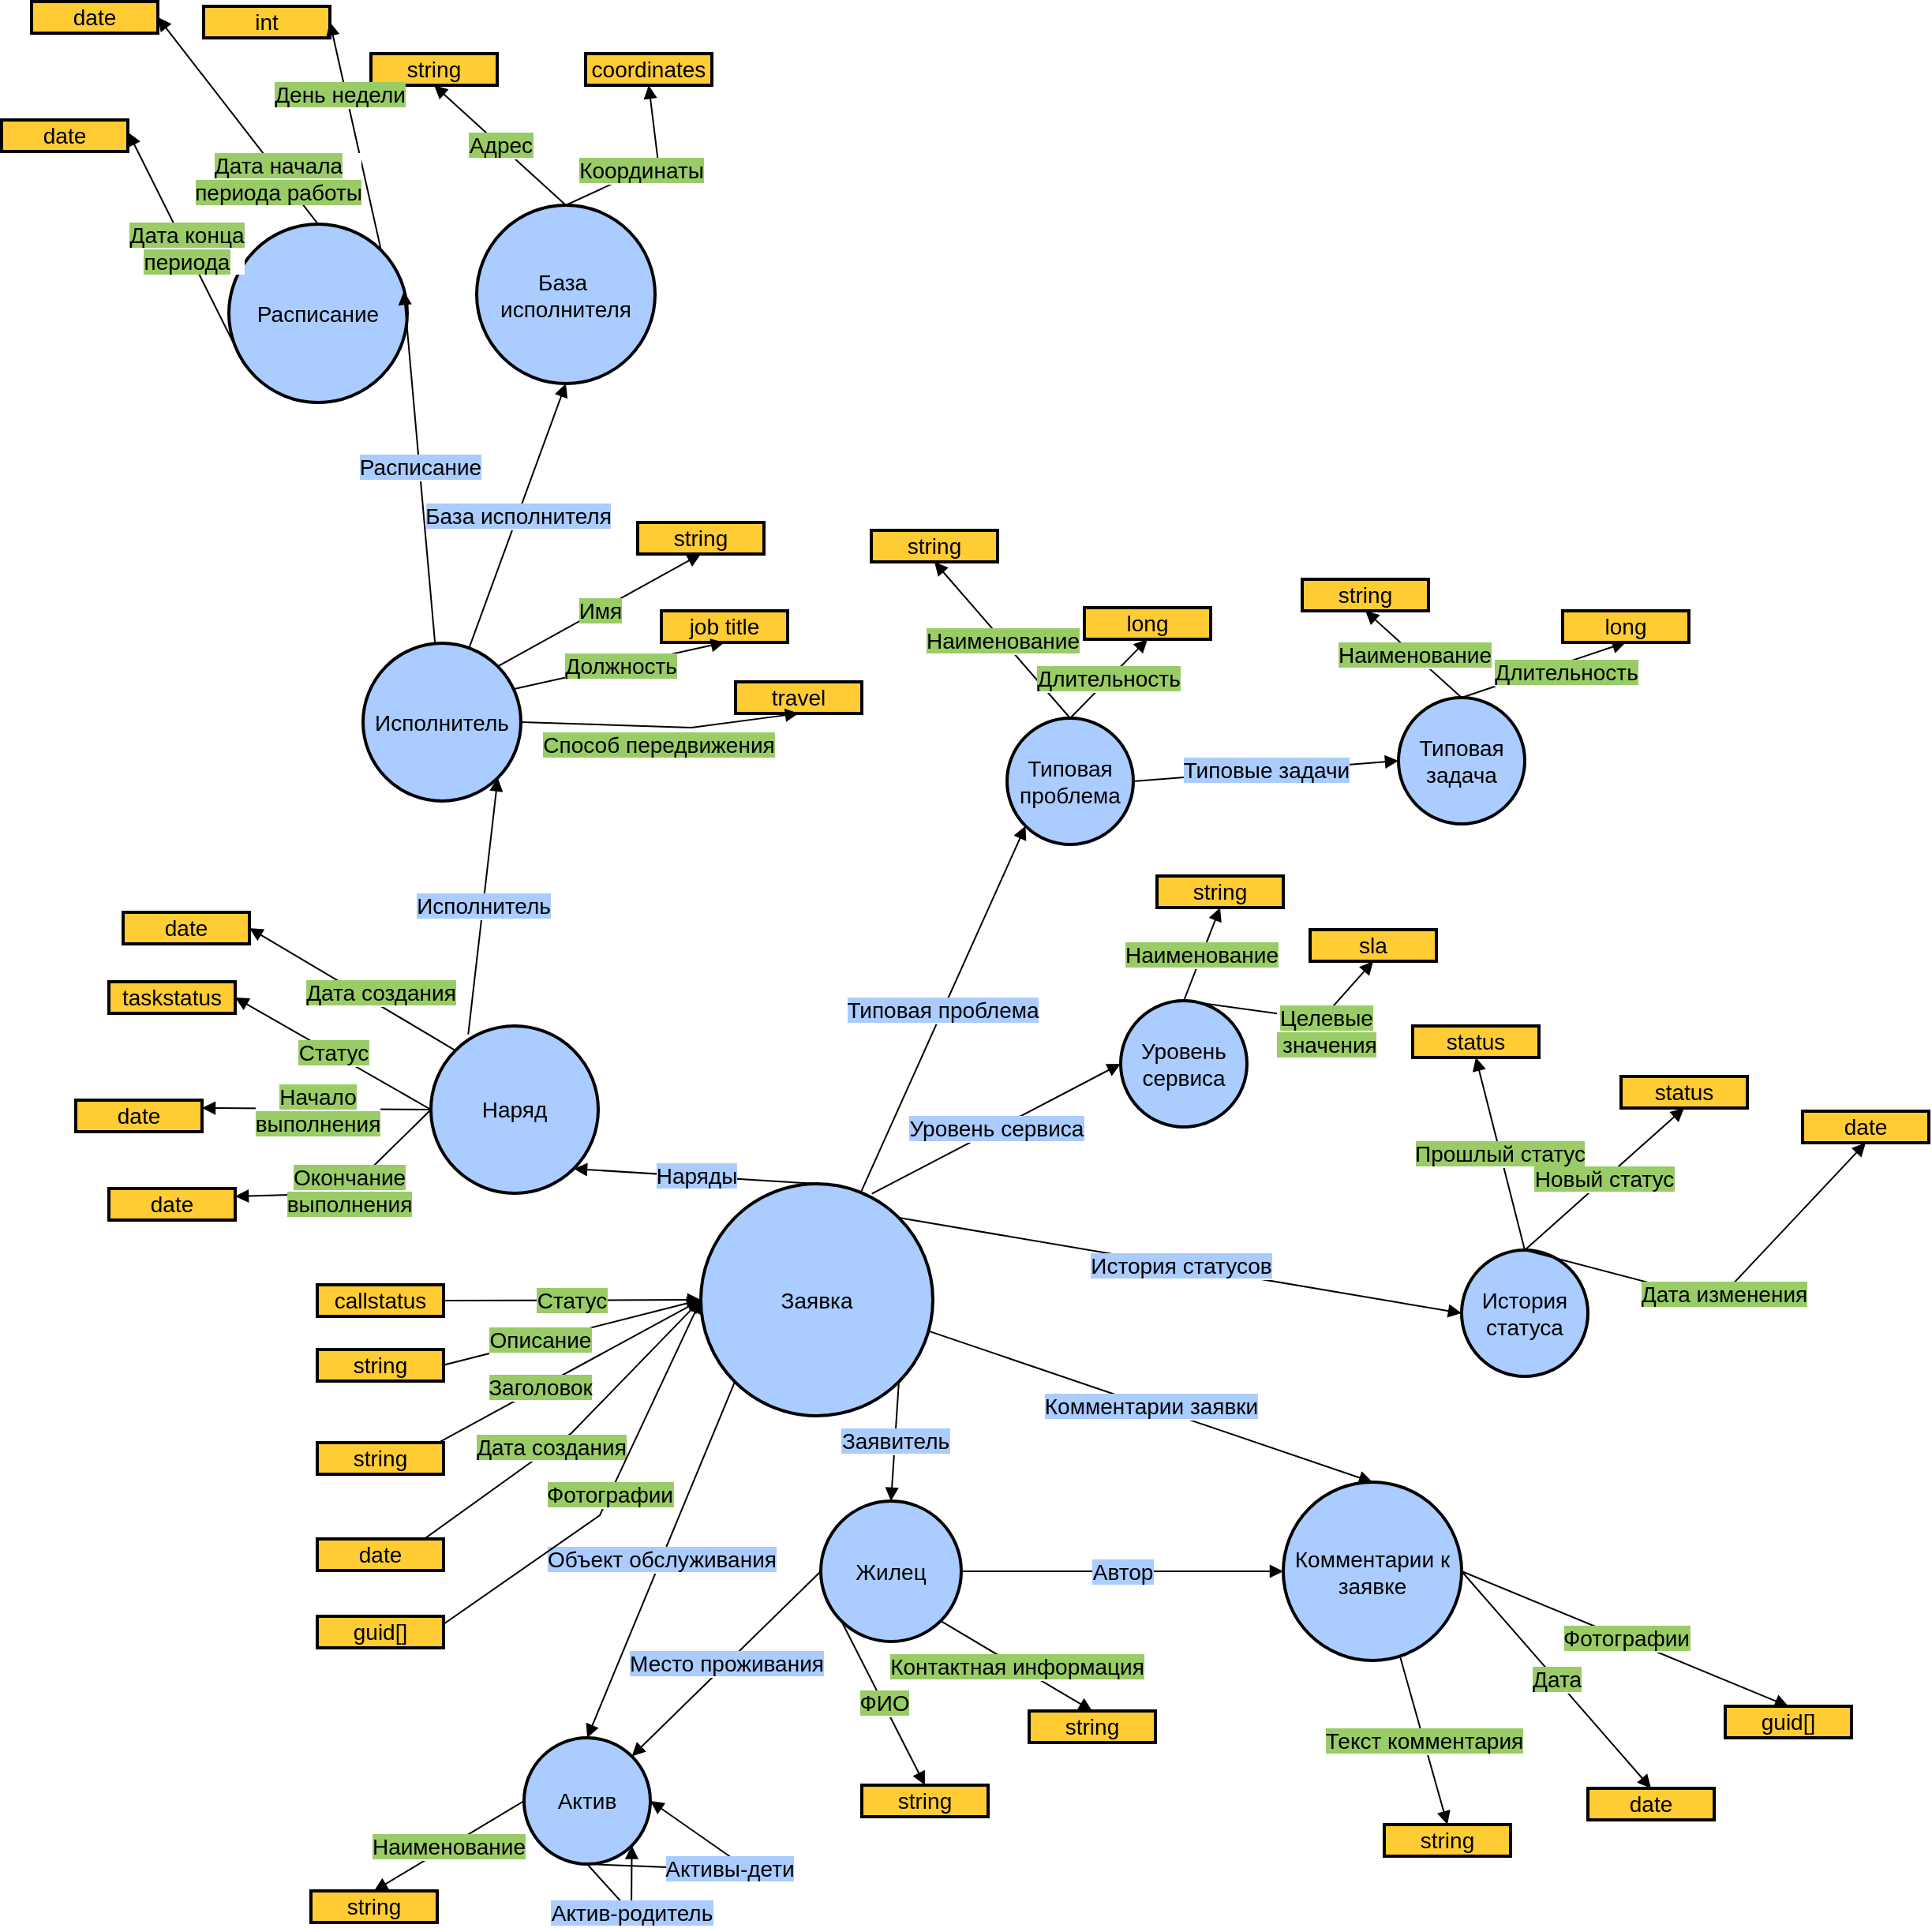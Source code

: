 <mxfile version="20.6.2" type="github">
  <diagram id="KUD3AhoBSaxOTvVUXfZx" name="Page-1">
    <mxGraphModel dx="4866" dy="2791" grid="0" gridSize="10" guides="1" tooltips="1" connect="1" arrows="1" fold="1" page="1" pageScale="1" pageWidth="1920" pageHeight="1200" math="0" shadow="0">
      <root>
        <mxCell id="0" />
        <mxCell id="1" parent="0" />
        <mxCell id="smSqM_1HGl521U7xFa03-1" value="Заявка" style="ellipse;whiteSpace=wrap;html=1;rounded=0;shadow=0;glass=0;comic=0;strokeColor=#000000;strokeWidth=2;fillColor=#acf;gradientColor=none;fontSize=14;fontColor=#000000;align=center;" parent="1" vertex="1">
          <mxGeometry x="311" y="435" width="147" height="147" as="geometry" />
        </mxCell>
        <mxCell id="smSqM_1HGl521U7xFa03-2" value="Наряд" style="ellipse;whiteSpace=wrap;html=1;rounded=0;shadow=0;glass=0;comic=0;strokeColor=#000000;strokeWidth=2;fillColor=#acf;gradientColor=none;fontSize=14;fontColor=#000000;align=center;" parent="1" vertex="1">
          <mxGeometry x="140" y="335" width="106" height="106" as="geometry" />
        </mxCell>
        <mxCell id="smSqM_1HGl521U7xFa03-3" value="Исполнитель" style="ellipse;whiteSpace=wrap;html=1;rounded=0;shadow=0;glass=0;comic=0;strokeColor=#000000;strokeWidth=2;fillColor=#acf;gradientColor=none;fontSize=14;fontColor=#000000;align=center;" parent="1" vertex="1">
          <mxGeometry x="97" y="92.5" width="100" height="100" as="geometry" />
        </mxCell>
        <mxCell id="smSqM_1HGl521U7xFa03-4" value="Типовая&lt;br&gt;проблема" style="ellipse;whiteSpace=wrap;html=1;rounded=0;shadow=0;glass=0;comic=0;strokeColor=#000000;strokeWidth=2;fillColor=#acf;gradientColor=none;fontSize=14;fontColor=#000000;align=center;" parent="1" vertex="1">
          <mxGeometry x="505" y="140" width="80" height="80" as="geometry" />
        </mxCell>
        <mxCell id="smSqM_1HGl521U7xFa03-5" value="Типовая задача" style="ellipse;whiteSpace=wrap;html=1;rounded=0;shadow=0;glass=0;comic=0;strokeColor=#000000;strokeWidth=2;fillColor=#acf;gradientColor=none;fontSize=14;fontColor=#000000;align=center;" parent="1" vertex="1">
          <mxGeometry x="753" y="127" width="80" height="80" as="geometry" />
        </mxCell>
        <mxCell id="RWwckuk3q0N2K0_5AZ2J-5" value="&lt;span style=&quot;background-color: rgb(153, 204, 102);&quot;&gt;Заголовок&lt;/span&gt;" style="endArrow=block;html=1;strokeColor=#000000;fontSize=14;fontColor=#000000;endFill=1;rounded=0;entryX=0;entryY=0.5;entryDx=0;entryDy=0;exitX=0.5;exitY=1;exitDx=0;exitDy=0;" parent="1" source="RWwckuk3q0N2K0_5AZ2J-57" target="smSqM_1HGl521U7xFa03-1" edge="1">
          <mxGeometry width="50" height="50" relative="1" as="geometry">
            <mxPoint x="133" y="448" as="sourcePoint" />
            <mxPoint x="282" y="486" as="targetPoint" />
          </mxGeometry>
        </mxCell>
        <mxCell id="RWwckuk3q0N2K0_5AZ2J-7" value="&lt;span style=&quot;background-color: rgb(153 , 204 , 102)&quot;&gt;Описание&lt;br&gt;&lt;/span&gt;" style="endArrow=block;html=1;strokeColor=#000000;fontSize=14;fontColor=#000000;endFill=1;rounded=0;exitX=0.5;exitY=1;exitDx=0;exitDy=0;entryX=0;entryY=0.5;entryDx=0;entryDy=0;" parent="1" source="RWwckuk3q0N2K0_5AZ2J-55" target="smSqM_1HGl521U7xFa03-1" edge="1">
          <mxGeometry width="50" height="50" relative="1" as="geometry">
            <mxPoint x="264" y="408" as="sourcePoint" />
            <mxPoint x="404" y="408" as="targetPoint" />
          </mxGeometry>
        </mxCell>
        <mxCell id="RWwckuk3q0N2K0_5AZ2J-9" value="&lt;span style=&quot;background-color: rgb(153 , 204 , 102)&quot;&gt;Дата создания&lt;/span&gt;" style="endArrow=block;html=1;strokeColor=#000000;fontSize=14;fontColor=#000000;endFill=1;rounded=0;exitX=0.5;exitY=1;exitDx=0;exitDy=0;entryX=0;entryY=0.5;entryDx=0;entryDy=0;" parent="1" source="RWwckuk3q0N2K0_5AZ2J-58" target="smSqM_1HGl521U7xFa03-1" edge="1">
          <mxGeometry width="50" height="50" relative="1" as="geometry">
            <mxPoint x="173" y="497" as="sourcePoint" />
            <mxPoint x="332" y="529" as="targetPoint" />
            <Array as="points">
              <mxPoint x="229" y="593" />
            </Array>
          </mxGeometry>
        </mxCell>
        <mxCell id="RWwckuk3q0N2K0_5AZ2J-12" value="&lt;span style=&quot;background-color: rgb(170 , 204 , 255)&quot;&gt;Наряды&lt;br&gt;&lt;/span&gt;" style="endArrow=block;html=1;strokeColor=#000000;fontSize=14;fontColor=#000000;endFill=1;rounded=0;exitX=0.5;exitY=0;exitDx=0;exitDy=0;entryX=1;entryY=1;entryDx=0;entryDy=0;" parent="1" source="smSqM_1HGl521U7xFa03-1" target="smSqM_1HGl521U7xFa03-2" edge="1">
          <mxGeometry width="50" height="50" relative="1" as="geometry">
            <mxPoint x="290" y="346" as="sourcePoint" />
            <mxPoint x="430" y="346" as="targetPoint" />
          </mxGeometry>
        </mxCell>
        <mxCell id="RWwckuk3q0N2K0_5AZ2J-13" value="Комментарии к заявке" style="ellipse;whiteSpace=wrap;html=1;rounded=0;shadow=0;glass=0;comic=0;strokeColor=#000000;strokeWidth=2;fillColor=#acf;gradientColor=none;fontSize=14;fontColor=#000000;align=center;" parent="1" vertex="1">
          <mxGeometry x="680" y="624" width="113" height="113" as="geometry" />
        </mxCell>
        <mxCell id="RWwckuk3q0N2K0_5AZ2J-14" value="&lt;span style=&quot;background-color: rgb(170 , 204 , 255)&quot;&gt;Типовая проблема&lt;/span&gt;" style="endArrow=block;html=1;strokeColor=#000000;fontSize=14;fontColor=#000000;endFill=1;rounded=0;exitX=0.687;exitY=0.043;exitDx=0;exitDy=0;exitPerimeter=0;entryX=0;entryY=1;entryDx=0;entryDy=0;" parent="1" source="smSqM_1HGl521U7xFa03-1" target="smSqM_1HGl521U7xFa03-4" edge="1">
          <mxGeometry width="50" height="50" relative="1" as="geometry">
            <mxPoint x="451" y="410" as="sourcePoint" />
            <mxPoint x="591" y="410" as="targetPoint" />
          </mxGeometry>
        </mxCell>
        <mxCell id="RWwckuk3q0N2K0_5AZ2J-17" value="&lt;span style=&quot;background-color: rgb(153 , 204 , 102)&quot;&gt;Наименование&lt;/span&gt;" style="endArrow=block;html=1;strokeColor=#000000;fontSize=14;fontColor=#000000;endFill=1;rounded=0;entryX=0.5;entryY=1;entryDx=0;entryDy=0;exitX=0.5;exitY=0;exitDx=0;exitDy=0;" parent="1" source="smSqM_1HGl521U7xFa03-4" target="RWwckuk3q0N2K0_5AZ2J-63" edge="1">
          <mxGeometry width="50" height="50" relative="1" as="geometry">
            <mxPoint x="416" y="147" as="sourcePoint" />
            <mxPoint x="507" y="71" as="targetPoint" />
          </mxGeometry>
        </mxCell>
        <mxCell id="RWwckuk3q0N2K0_5AZ2J-18" value="&lt;span style=&quot;background-color: rgb(153 , 204 , 102)&quot;&gt;Длительность&lt;br&gt;&lt;/span&gt;" style="endArrow=block;html=1;strokeColor=#000000;fontSize=14;fontColor=#000000;endFill=1;rounded=0;exitX=0.5;exitY=0;exitDx=0;exitDy=0;entryX=0.5;entryY=1;entryDx=0;entryDy=0;" parent="1" source="smSqM_1HGl521U7xFa03-4" target="RWwckuk3q0N2K0_5AZ2J-64" edge="1">
          <mxGeometry width="50" height="50" relative="1" as="geometry">
            <mxPoint x="601" y="138" as="sourcePoint" />
            <mxPoint x="634" y="110" as="targetPoint" />
          </mxGeometry>
        </mxCell>
        <mxCell id="RWwckuk3q0N2K0_5AZ2J-21" value="&lt;span style=&quot;background-color: rgb(153, 204, 102);&quot;&gt;Наименование&lt;/span&gt;" style="endArrow=block;html=1;strokeColor=#000000;fontSize=14;fontColor=#000000;endFill=1;rounded=0;exitX=0.5;exitY=0;exitDx=0;exitDy=0;entryX=0.5;entryY=1;entryDx=0;entryDy=0;" parent="1" source="smSqM_1HGl521U7xFa03-5" target="RWwckuk3q0N2K0_5AZ2J-66" edge="1">
          <mxGeometry width="50" height="50" relative="1" as="geometry">
            <mxPoint x="664" y="272" as="sourcePoint" />
            <mxPoint x="778" y="54" as="targetPoint" />
          </mxGeometry>
        </mxCell>
        <mxCell id="RWwckuk3q0N2K0_5AZ2J-22" value="&lt;span style=&quot;background-color: rgb(153 , 204 , 102)&quot;&gt;Длительность&lt;br&gt;&lt;/span&gt;" style="endArrow=block;html=1;strokeColor=#000000;fontSize=14;fontColor=#000000;endFill=1;rounded=0;exitX=0.5;exitY=0;exitDx=0;exitDy=0;entryX=0.5;entryY=1;entryDx=0;entryDy=0;" parent="1" source="smSqM_1HGl521U7xFa03-5" target="RWwckuk3q0N2K0_5AZ2J-67" edge="1">
          <mxGeometry x="0.257" y="-6" width="50" height="50" relative="1" as="geometry">
            <mxPoint x="912" y="198" as="sourcePoint" />
            <mxPoint x="905" y="93" as="targetPoint" />
            <mxPoint x="-1" as="offset" />
          </mxGeometry>
        </mxCell>
        <mxCell id="RWwckuk3q0N2K0_5AZ2J-23" value="&lt;span style=&quot;background-color: rgb(170 , 204 , 255)&quot;&gt;Типовые задачи&lt;/span&gt;" style="endArrow=block;html=1;strokeColor=#000000;fontSize=14;fontColor=#000000;endFill=1;rounded=0;exitX=1;exitY=0.5;exitDx=0;exitDy=0;entryX=0;entryY=0.5;entryDx=0;entryDy=0;" parent="1" source="smSqM_1HGl521U7xFa03-4" target="smSqM_1HGl521U7xFa03-5" edge="1">
          <mxGeometry width="50" height="50" relative="1" as="geometry">
            <mxPoint x="639" y="322" as="sourcePoint" />
            <mxPoint x="779" y="322" as="targetPoint" />
          </mxGeometry>
        </mxCell>
        <mxCell id="RWwckuk3q0N2K0_5AZ2J-24" value="История статуса" style="ellipse;whiteSpace=wrap;html=1;rounded=0;shadow=0;glass=0;comic=0;strokeColor=#000000;strokeWidth=2;fillColor=#acf;gradientColor=none;fontSize=14;fontColor=#000000;align=center;" parent="1" vertex="1">
          <mxGeometry x="793" y="477" width="80" height="80" as="geometry" />
        </mxCell>
        <mxCell id="RWwckuk3q0N2K0_5AZ2J-28" value="&lt;span style=&quot;background-color: rgb(153, 204, 102);&quot;&gt;Прошлый статус&lt;/span&gt;" style="endArrow=block;html=1;strokeColor=#000000;fontSize=14;fontColor=#000000;endFill=1;rounded=0;exitX=0.5;exitY=0;exitDx=0;exitDy=0;entryX=0.5;entryY=1;entryDx=0;entryDy=0;" parent="1" source="RWwckuk3q0N2K0_5AZ2J-24" target="RWwckuk3q0N2K0_5AZ2J-60" edge="1">
          <mxGeometry width="50" height="50" relative="1" as="geometry">
            <mxPoint x="618" y="508" as="sourcePoint" />
            <mxPoint x="758" y="508" as="targetPoint" />
          </mxGeometry>
        </mxCell>
        <mxCell id="RWwckuk3q0N2K0_5AZ2J-29" value="&lt;span style=&quot;background-color: rgb(153 , 204 , 102)&quot;&gt;Новый статус&lt;/span&gt;" style="endArrow=block;html=1;strokeColor=#000000;fontSize=14;fontColor=#000000;endFill=1;rounded=0;exitX=0.5;exitY=0;exitDx=0;exitDy=0;entryX=0.5;entryY=1;entryDx=0;entryDy=0;" parent="1" source="RWwckuk3q0N2K0_5AZ2J-24" target="RWwckuk3q0N2K0_5AZ2J-61" edge="1">
          <mxGeometry width="50" height="50" relative="1" as="geometry">
            <mxPoint x="834" y="578" as="sourcePoint" />
            <mxPoint x="974" y="578" as="targetPoint" />
          </mxGeometry>
        </mxCell>
        <mxCell id="RWwckuk3q0N2K0_5AZ2J-31" value="&lt;span style=&quot;background-color: rgb(153 , 204 , 102)&quot;&gt;Дата изменения&lt;/span&gt;" style="endArrow=block;html=1;strokeColor=#000000;fontSize=14;fontColor=#000000;endFill=1;rounded=0;exitX=0.5;exitY=0;exitDx=0;exitDy=0;entryX=0.5;entryY=1;entryDx=0;entryDy=0;" parent="1" source="RWwckuk3q0N2K0_5AZ2J-24" target="RWwckuk3q0N2K0_5AZ2J-62" edge="1">
          <mxGeometry width="50" height="50" relative="1" as="geometry">
            <mxPoint x="982" y="548" as="sourcePoint" />
            <mxPoint x="1122" y="548" as="targetPoint" />
            <Array as="points">
              <mxPoint x="955" y="509" />
            </Array>
          </mxGeometry>
        </mxCell>
        <mxCell id="RWwckuk3q0N2K0_5AZ2J-32" value="&lt;span style=&quot;background-color: rgb(170 , 204 , 255)&quot;&gt;История статусов&lt;/span&gt;" style="endArrow=block;html=1;strokeColor=#000000;fontSize=14;fontColor=#000000;endFill=1;rounded=0;exitX=1;exitY=0;exitDx=0;exitDy=0;entryX=0;entryY=0.5;entryDx=0;entryDy=0;" parent="1" source="smSqM_1HGl521U7xFa03-1" target="RWwckuk3q0N2K0_5AZ2J-24" edge="1">
          <mxGeometry width="50" height="50" relative="1" as="geometry">
            <mxPoint x="581" y="530" as="sourcePoint" />
            <mxPoint x="721" y="530" as="targetPoint" />
          </mxGeometry>
        </mxCell>
        <mxCell id="RWwckuk3q0N2K0_5AZ2J-33" value="Жилец" style="ellipse;whiteSpace=wrap;html=1;rounded=0;shadow=0;glass=0;comic=0;strokeColor=#000000;strokeWidth=2;fillColor=#acf;gradientColor=none;fontSize=14;fontColor=#000000;align=center;" parent="1" vertex="1">
          <mxGeometry x="387" y="636" width="89" height="89" as="geometry" />
        </mxCell>
        <mxCell id="RWwckuk3q0N2K0_5AZ2J-38" value="&lt;span style=&quot;background-color: rgb(153 , 204 , 102)&quot;&gt;ФИО&lt;/span&gt;" style="endArrow=block;html=1;strokeColor=#000000;fontSize=14;fontColor=#000000;endFill=1;rounded=0;entryX=0.5;entryY=0;entryDx=0;entryDy=0;exitX=0;exitY=1;exitDx=0;exitDy=0;" parent="1" source="RWwckuk3q0N2K0_5AZ2J-33" target="RWwckuk3q0N2K0_5AZ2J-75" edge="1">
          <mxGeometry width="50" height="50" relative="1" as="geometry">
            <mxPoint x="335" y="709" as="sourcePoint" />
            <mxPoint x="440" y="798" as="targetPoint" />
          </mxGeometry>
        </mxCell>
        <mxCell id="RWwckuk3q0N2K0_5AZ2J-39" value="&lt;span style=&quot;background-color: rgb(153 , 204 , 102)&quot;&gt;Контактная информация&lt;/span&gt;" style="endArrow=block;html=1;strokeColor=#000000;fontSize=14;fontColor=#000000;endFill=1;rounded=0;exitX=1;exitY=1;exitDx=0;exitDy=0;entryX=0.5;entryY=0;entryDx=0;entryDy=0;" parent="1" source="RWwckuk3q0N2K0_5AZ2J-33" target="RWwckuk3q0N2K0_5AZ2J-76" edge="1">
          <mxGeometry width="50" height="50" relative="1" as="geometry">
            <mxPoint x="583" y="723" as="sourcePoint" />
            <mxPoint x="587" y="802" as="targetPoint" />
          </mxGeometry>
        </mxCell>
        <mxCell id="RWwckuk3q0N2K0_5AZ2J-40" value="Актив" style="ellipse;whiteSpace=wrap;html=1;rounded=0;shadow=0;glass=0;comic=0;strokeColor=#000000;strokeWidth=2;fillColor=#acf;gradientColor=none;fontSize=14;fontColor=#000000;align=center;" parent="1" vertex="1">
          <mxGeometry x="199" y="786" width="80" height="80" as="geometry" />
        </mxCell>
        <mxCell id="RWwckuk3q0N2K0_5AZ2J-42" value="&lt;span style=&quot;background-color: rgb(170 , 204 , 255)&quot;&gt;Актив-родитель&lt;/span&gt;" style="endArrow=block;html=1;strokeColor=#000000;fontSize=14;fontColor=#000000;endFill=1;rounded=0;exitX=0.5;exitY=1;exitDx=0;exitDy=0;entryX=1;entryY=1;entryDx=0;entryDy=0;" parent="1" source="RWwckuk3q0N2K0_5AZ2J-40" target="RWwckuk3q0N2K0_5AZ2J-40" edge="1">
          <mxGeometry width="50" height="50" relative="1" as="geometry">
            <mxPoint x="53" y="725" as="sourcePoint" />
            <mxPoint x="193" y="725" as="targetPoint" />
            <Array as="points">
              <mxPoint x="267" y="897" />
            </Array>
          </mxGeometry>
        </mxCell>
        <mxCell id="RWwckuk3q0N2K0_5AZ2J-43" value="&lt;span style=&quot;background-color: rgb(170 , 204 , 255)&quot;&gt;Активы-дети&lt;/span&gt;" style="endArrow=block;html=1;strokeColor=#000000;fontSize=14;fontColor=#000000;endFill=1;rounded=0;exitX=0.5;exitY=1;exitDx=0;exitDy=0;entryX=1;entryY=0.5;entryDx=0;entryDy=0;" parent="1" source="RWwckuk3q0N2K0_5AZ2J-40" target="RWwckuk3q0N2K0_5AZ2J-40" edge="1">
          <mxGeometry width="50" height="50" relative="1" as="geometry">
            <mxPoint x="94" y="919" as="sourcePoint" />
            <mxPoint x="234" y="919" as="targetPoint" />
            <Array as="points">
              <mxPoint x="342" y="870" />
            </Array>
          </mxGeometry>
        </mxCell>
        <mxCell id="RWwckuk3q0N2K0_5AZ2J-45" value="&lt;span style=&quot;background-color: rgb(153 , 204 , 102)&quot;&gt;Наименование&lt;/span&gt;" style="endArrow=block;html=1;strokeColor=#000000;fontSize=14;fontColor=#000000;endFill=1;rounded=0;entryX=0.5;entryY=0;entryDx=0;entryDy=0;exitX=0;exitY=0.5;exitDx=0;exitDy=0;" parent="1" source="RWwckuk3q0N2K0_5AZ2J-40" target="RWwckuk3q0N2K0_5AZ2J-77" edge="1">
          <mxGeometry width="50" height="50" relative="1" as="geometry">
            <mxPoint x="21" y="807" as="sourcePoint" />
            <mxPoint x="106" y="890" as="targetPoint" />
          </mxGeometry>
        </mxCell>
        <mxCell id="RWwckuk3q0N2K0_5AZ2J-46" value="&lt;span style=&quot;background-color: rgb(170 , 204 , 255)&quot;&gt;Место проживания&lt;/span&gt;" style="endArrow=block;html=1;strokeColor=#000000;fontSize=14;fontColor=#000000;endFill=1;rounded=0;exitX=0;exitY=0.5;exitDx=0;exitDy=0;entryX=1;entryY=0;entryDx=0;entryDy=0;" parent="1" source="RWwckuk3q0N2K0_5AZ2J-33" target="RWwckuk3q0N2K0_5AZ2J-40" edge="1">
          <mxGeometry width="50" height="50" relative="1" as="geometry">
            <mxPoint x="201" y="720" as="sourcePoint" />
            <mxPoint x="341" y="720" as="targetPoint" />
          </mxGeometry>
        </mxCell>
        <mxCell id="RWwckuk3q0N2K0_5AZ2J-47" value="&lt;span style=&quot;background-color: rgb(170, 204, 255);&quot;&gt;Заявитель&lt;/span&gt;" style="endArrow=block;html=1;strokeColor=#000000;fontSize=14;fontColor=#000000;endFill=1;rounded=0;entryX=0.5;entryY=0;entryDx=0;entryDy=0;exitX=1;exitY=1;exitDx=0;exitDy=0;" parent="1" source="smSqM_1HGl521U7xFa03-1" target="RWwckuk3q0N2K0_5AZ2J-33" edge="1">
          <mxGeometry width="50" height="50" relative="1" as="geometry">
            <mxPoint x="398" y="680" as="sourcePoint" />
            <mxPoint x="538" y="680" as="targetPoint" />
          </mxGeometry>
        </mxCell>
        <mxCell id="RWwckuk3q0N2K0_5AZ2J-48" value="&lt;span style=&quot;background-color: rgb(170, 204, 255);&quot;&gt;Объект обслуживания&lt;/span&gt;" style="endArrow=block;html=1;strokeColor=#000000;fontSize=14;fontColor=#000000;endFill=1;rounded=0;entryX=0.5;entryY=0;entryDx=0;entryDy=0;exitX=0;exitY=1;exitDx=0;exitDy=0;" parent="1" source="smSqM_1HGl521U7xFa03-1" target="RWwckuk3q0N2K0_5AZ2J-40" edge="1">
          <mxGeometry width="50" height="50" relative="1" as="geometry">
            <mxPoint x="348" y="779" as="sourcePoint" />
            <mxPoint x="488" y="779" as="targetPoint" />
          </mxGeometry>
        </mxCell>
        <mxCell id="RWwckuk3q0N2K0_5AZ2J-50" value="&lt;span style=&quot;background-color: rgb(170 , 204 , 255)&quot;&gt;Комментарии заявки&lt;/span&gt;" style="endArrow=block;html=1;strokeColor=#000000;fontSize=14;fontColor=#000000;endFill=1;rounded=0;exitX=0.977;exitY=0.633;exitDx=0;exitDy=0;exitPerimeter=0;entryX=0.5;entryY=0;entryDx=0;entryDy=0;" parent="1" source="smSqM_1HGl521U7xFa03-1" target="RWwckuk3q0N2K0_5AZ2J-13" edge="1">
          <mxGeometry width="50" height="50" relative="1" as="geometry">
            <mxPoint x="524" y="597" as="sourcePoint" />
            <mxPoint x="664" y="597" as="targetPoint" />
          </mxGeometry>
        </mxCell>
        <mxCell id="RWwckuk3q0N2K0_5AZ2J-51" value="&lt;span style=&quot;background-color: rgb(170 , 204 , 255)&quot;&gt;Автор&lt;br&gt;&lt;/span&gt;" style="endArrow=block;html=1;strokeColor=#000000;fontSize=14;fontColor=#000000;endFill=1;rounded=0;exitX=1;exitY=0.5;exitDx=0;exitDy=0;entryX=0;entryY=0.5;entryDx=0;entryDy=0;" parent="1" source="RWwckuk3q0N2K0_5AZ2J-33" target="RWwckuk3q0N2K0_5AZ2J-13" edge="1">
          <mxGeometry width="50" height="50" relative="1" as="geometry">
            <mxPoint x="516" y="662" as="sourcePoint" />
            <mxPoint x="656" y="662" as="targetPoint" />
          </mxGeometry>
        </mxCell>
        <mxCell id="RWwckuk3q0N2K0_5AZ2J-53" value="&lt;span style=&quot;background-color: rgb(153 , 204 , 102)&quot;&gt;Текст комментария&lt;/span&gt;" style="endArrow=block;html=1;strokeColor=#000000;fontSize=14;fontColor=#000000;endFill=1;rounded=0;exitX=0.655;exitY=0.979;exitDx=0;exitDy=0;exitPerimeter=0;entryX=0.5;entryY=0;entryDx=0;entryDy=0;" parent="1" source="RWwckuk3q0N2K0_5AZ2J-13" target="RWwckuk3q0N2K0_5AZ2J-70" edge="1">
          <mxGeometry width="50" height="50" relative="1" as="geometry">
            <mxPoint x="797" y="768" as="sourcePoint" />
            <mxPoint x="793" y="857" as="targetPoint" />
          </mxGeometry>
        </mxCell>
        <mxCell id="RWwckuk3q0N2K0_5AZ2J-55" value="string" style="whiteSpace=wrap;html=1;rounded=0;shadow=0;glass=0;comic=0;strokeColor=#000000;strokeWidth=2;fillColor=#fc3;gradientColor=none;fontSize=14;fontColor=#000000;align=center;" parent="1" vertex="1">
          <mxGeometry x="68" y="540" width="80" height="20" as="geometry" />
        </mxCell>
        <mxCell id="RWwckuk3q0N2K0_5AZ2J-57" value="string" style="whiteSpace=wrap;html=1;rounded=0;shadow=0;glass=0;comic=0;strokeColor=#000000;strokeWidth=2;fillColor=#fc3;gradientColor=none;fontSize=14;fontColor=#000000;align=center;" parent="1" vertex="1">
          <mxGeometry x="68" y="599" width="80" height="20" as="geometry" />
        </mxCell>
        <mxCell id="RWwckuk3q0N2K0_5AZ2J-58" value="date" style="whiteSpace=wrap;html=1;rounded=0;shadow=0;glass=0;comic=0;strokeColor=#000000;strokeWidth=2;fillColor=#fc3;gradientColor=none;fontSize=14;fontColor=#000000;align=center;" parent="1" vertex="1">
          <mxGeometry x="68" y="660" width="80" height="20" as="geometry" />
        </mxCell>
        <mxCell id="RWwckuk3q0N2K0_5AZ2J-60" value="status" style="whiteSpace=wrap;html=1;rounded=0;shadow=0;glass=0;comic=0;strokeColor=#000000;strokeWidth=2;fillColor=#fc3;gradientColor=none;fontSize=14;fontColor=#000000;align=center;" parent="1" vertex="1">
          <mxGeometry x="762" y="335" width="80" height="20" as="geometry" />
        </mxCell>
        <mxCell id="RWwckuk3q0N2K0_5AZ2J-61" value="status" style="whiteSpace=wrap;html=1;rounded=0;shadow=0;glass=0;comic=0;strokeColor=#000000;strokeWidth=2;fillColor=#fc3;gradientColor=none;fontSize=14;fontColor=#000000;align=center;" parent="1" vertex="1">
          <mxGeometry x="894" y="367" width="80" height="20" as="geometry" />
        </mxCell>
        <mxCell id="RWwckuk3q0N2K0_5AZ2J-62" value="date" style="whiteSpace=wrap;html=1;rounded=0;shadow=0;glass=0;comic=0;strokeColor=#000000;strokeWidth=2;fillColor=#fc3;gradientColor=none;fontSize=14;fontColor=#000000;align=center;" parent="1" vertex="1">
          <mxGeometry x="1009" y="389" width="80" height="20" as="geometry" />
        </mxCell>
        <mxCell id="RWwckuk3q0N2K0_5AZ2J-63" value="string" style="whiteSpace=wrap;html=1;rounded=0;shadow=0;glass=0;comic=0;strokeColor=#000000;strokeWidth=2;fillColor=#fc3;gradientColor=none;fontSize=14;fontColor=#000000;align=center;" parent="1" vertex="1">
          <mxGeometry x="419" y="21" width="80" height="20" as="geometry" />
        </mxCell>
        <mxCell id="RWwckuk3q0N2K0_5AZ2J-64" value="long" style="whiteSpace=wrap;html=1;rounded=0;shadow=0;glass=0;comic=0;strokeColor=#000000;strokeWidth=2;fillColor=#fc3;gradientColor=none;fontSize=14;fontColor=#000000;align=center;" parent="1" vertex="1">
          <mxGeometry x="554" y="70" width="80" height="20" as="geometry" />
        </mxCell>
        <mxCell id="RWwckuk3q0N2K0_5AZ2J-66" value="string" style="whiteSpace=wrap;html=1;rounded=0;shadow=0;glass=0;comic=0;strokeColor=#000000;strokeWidth=2;fillColor=#fc3;gradientColor=none;fontSize=14;fontColor=#000000;align=center;" parent="1" vertex="1">
          <mxGeometry x="692" y="52" width="80" height="20" as="geometry" />
        </mxCell>
        <mxCell id="RWwckuk3q0N2K0_5AZ2J-67" value="long" style="whiteSpace=wrap;html=1;rounded=0;shadow=0;glass=0;comic=0;strokeColor=#000000;strokeWidth=2;fillColor=#fc3;gradientColor=none;fontSize=14;fontColor=#000000;align=center;" parent="1" vertex="1">
          <mxGeometry x="857" y="72" width="80" height="20" as="geometry" />
        </mxCell>
        <mxCell id="RWwckuk3q0N2K0_5AZ2J-70" value="string" style="whiteSpace=wrap;html=1;rounded=0;shadow=0;glass=0;comic=0;strokeColor=#000000;strokeWidth=2;fillColor=#fc3;gradientColor=none;fontSize=14;fontColor=#000000;align=center;" parent="1" vertex="1">
          <mxGeometry x="744" y="841" width="80" height="20" as="geometry" />
        </mxCell>
        <mxCell id="RWwckuk3q0N2K0_5AZ2J-71" value="date" style="whiteSpace=wrap;html=1;rounded=0;shadow=0;glass=0;comic=0;strokeColor=#000000;strokeWidth=2;fillColor=#fc3;gradientColor=none;fontSize=14;fontColor=#000000;align=center;" parent="1" vertex="1">
          <mxGeometry x="873" y="818" width="80" height="20" as="geometry" />
        </mxCell>
        <mxCell id="RWwckuk3q0N2K0_5AZ2J-72" value="&lt;span style=&quot;background-color: rgb(153, 204, 102);&quot;&gt;Дата&lt;/span&gt;" style="endArrow=block;html=1;strokeColor=#000000;fontSize=14;fontColor=#000000;endFill=1;rounded=0;exitX=1;exitY=0.5;exitDx=0;exitDy=0;entryX=0.5;entryY=0;entryDx=0;entryDy=0;" parent="1" source="RWwckuk3q0N2K0_5AZ2J-13" target="RWwckuk3q0N2K0_5AZ2J-71" edge="1">
          <mxGeometry width="50" height="50" relative="1" as="geometry">
            <mxPoint x="866" y="731" as="sourcePoint" />
            <mxPoint x="1006" y="731" as="targetPoint" />
          </mxGeometry>
        </mxCell>
        <mxCell id="RWwckuk3q0N2K0_5AZ2J-73" value="guid[]" style="whiteSpace=wrap;html=1;rounded=0;shadow=0;glass=0;comic=0;strokeColor=#000000;strokeWidth=2;fillColor=#fc3;gradientColor=none;fontSize=14;fontColor=#000000;align=center;" parent="1" vertex="1">
          <mxGeometry x="960" y="766" width="80" height="20" as="geometry" />
        </mxCell>
        <mxCell id="RWwckuk3q0N2K0_5AZ2J-74" value="&lt;span style=&quot;background-color: rgb(153 , 204 , 102)&quot;&gt;Фотографии&lt;/span&gt;" style="endArrow=block;html=1;strokeColor=#000000;fontSize=14;fontColor=#000000;endFill=1;rounded=0;exitX=1;exitY=0.5;exitDx=0;exitDy=0;entryX=0.5;entryY=0;entryDx=0;entryDy=0;" parent="1" source="RWwckuk3q0N2K0_5AZ2J-13" target="RWwckuk3q0N2K0_5AZ2J-73" edge="1">
          <mxGeometry width="50" height="50" relative="1" as="geometry">
            <mxPoint x="889" y="683" as="sourcePoint" />
            <mxPoint x="1029" y="683" as="targetPoint" />
          </mxGeometry>
        </mxCell>
        <mxCell id="RWwckuk3q0N2K0_5AZ2J-75" value="string" style="whiteSpace=wrap;html=1;rounded=0;shadow=0;glass=0;comic=0;strokeColor=#000000;strokeWidth=2;fillColor=#fc3;gradientColor=none;fontSize=14;fontColor=#000000;align=center;" parent="1" vertex="1">
          <mxGeometry x="413" y="816" width="80" height="20" as="geometry" />
        </mxCell>
        <mxCell id="RWwckuk3q0N2K0_5AZ2J-76" value="string" style="whiteSpace=wrap;html=1;rounded=0;shadow=0;glass=0;comic=0;strokeColor=#000000;strokeWidth=2;fillColor=#fc3;gradientColor=none;fontSize=14;fontColor=#000000;align=center;" parent="1" vertex="1">
          <mxGeometry x="519" y="769" width="80" height="20" as="geometry" />
        </mxCell>
        <mxCell id="RWwckuk3q0N2K0_5AZ2J-77" value="string" style="whiteSpace=wrap;html=1;rounded=0;shadow=0;glass=0;comic=0;strokeColor=#000000;strokeWidth=2;fillColor=#fc3;gradientColor=none;fontSize=14;fontColor=#000000;align=center;" parent="1" vertex="1">
          <mxGeometry x="64" y="883" width="80" height="20" as="geometry" />
        </mxCell>
        <mxCell id="RWwckuk3q0N2K0_5AZ2J-79" value="&lt;span style=&quot;background-color: rgb(170 , 204 , 255)&quot;&gt;Исполнитель&lt;/span&gt;" style="endArrow=block;html=1;strokeColor=#000000;fontSize=14;fontColor=#000000;endFill=1;rounded=0;exitX=0.223;exitY=0.05;exitDx=0;exitDy=0;exitPerimeter=0;entryX=1;entryY=1;entryDx=0;entryDy=0;" parent="1" source="smSqM_1HGl521U7xFa03-2" target="smSqM_1HGl521U7xFa03-3" edge="1">
          <mxGeometry width="50" height="50" relative="1" as="geometry">
            <mxPoint x="197" y="128" as="sourcePoint" />
            <mxPoint x="337" y="128" as="targetPoint" />
          </mxGeometry>
        </mxCell>
        <mxCell id="RWwckuk3q0N2K0_5AZ2J-80" value="job title" style="whiteSpace=wrap;html=1;rounded=0;shadow=0;glass=0;comic=0;strokeColor=#000000;strokeWidth=2;fillColor=#fc3;gradientColor=none;fontSize=14;fontColor=#000000;align=center;" parent="1" vertex="1">
          <mxGeometry x="286" y="72" width="80" height="20" as="geometry" />
        </mxCell>
        <mxCell id="RWwckuk3q0N2K0_5AZ2J-81" value="&lt;span style=&quot;background-color: rgb(153, 204, 102);&quot;&gt;Должность&lt;br&gt;&lt;/span&gt;" style="endArrow=block;html=1;strokeColor=#000000;fontSize=14;fontColor=#000000;endFill=1;rounded=0;exitX=0.957;exitY=0.29;exitDx=0;exitDy=0;entryX=0.5;entryY=1;entryDx=0;entryDy=0;exitPerimeter=0;" parent="1" source="smSqM_1HGl521U7xFa03-3" target="RWwckuk3q0N2K0_5AZ2J-80" edge="1">
          <mxGeometry width="50" height="50" relative="1" as="geometry">
            <mxPoint x="214" y="37.5" as="sourcePoint" />
            <mxPoint x="354" y="37.5" as="targetPoint" />
          </mxGeometry>
        </mxCell>
        <mxCell id="RWwckuk3q0N2K0_5AZ2J-82" value="string" style="whiteSpace=wrap;html=1;rounded=0;shadow=0;glass=0;comic=0;strokeColor=#000000;strokeWidth=2;fillColor=#fc3;gradientColor=none;fontSize=14;fontColor=#000000;align=center;" parent="1" vertex="1">
          <mxGeometry x="271" y="16" width="80" height="20" as="geometry" />
        </mxCell>
        <mxCell id="RWwckuk3q0N2K0_5AZ2J-83" value="&lt;span style=&quot;background-color: rgb(153 , 204 , 102)&quot;&gt;Имя&lt;/span&gt;" style="endArrow=block;html=1;strokeColor=#000000;fontSize=14;fontColor=#000000;endFill=1;rounded=0;exitX=1;exitY=0;exitDx=0;exitDy=0;entryX=0.5;entryY=1;entryDx=0;entryDy=0;" parent="1" source="smSqM_1HGl521U7xFa03-3" target="RWwckuk3q0N2K0_5AZ2J-82" edge="1">
          <mxGeometry width="50" height="50" relative="1" as="geometry">
            <mxPoint x="195" y="56.5" as="sourcePoint" />
            <mxPoint x="335" y="56.5" as="targetPoint" />
          </mxGeometry>
        </mxCell>
        <mxCell id="RWwckuk3q0N2K0_5AZ2J-84" value="travel" style="whiteSpace=wrap;html=1;rounded=0;shadow=0;glass=0;comic=0;strokeColor=#000000;strokeWidth=2;fillColor=#fc3;gradientColor=none;fontSize=14;fontColor=#000000;align=center;" parent="1" vertex="1">
          <mxGeometry x="333" y="117" width="80" height="20" as="geometry" />
        </mxCell>
        <mxCell id="RWwckuk3q0N2K0_5AZ2J-85" value="&lt;span style=&quot;background-color: rgb(153 , 204 , 102)&quot;&gt;Способ передвижения&lt;/span&gt;" style="endArrow=block;html=1;strokeColor=#000000;fontSize=14;fontColor=#000000;endFill=1;rounded=0;entryX=0.5;entryY=1;entryDx=0;entryDy=0;exitX=1;exitY=0.5;exitDx=0;exitDy=0;" parent="1" source="smSqM_1HGl521U7xFa03-3" target="RWwckuk3q0N2K0_5AZ2J-84" edge="1">
          <mxGeometry x="-0.01" y="-12" width="50" height="50" relative="1" as="geometry">
            <mxPoint x="-31" y="70.5" as="sourcePoint" />
            <mxPoint x="109" y="70.5" as="targetPoint" />
            <Array as="points">
              <mxPoint x="305" y="146" />
            </Array>
            <mxPoint as="offset" />
          </mxGeometry>
        </mxCell>
        <mxCell id="RWwckuk3q0N2K0_5AZ2J-86" value="date" style="whiteSpace=wrap;html=1;rounded=0;shadow=0;glass=0;comic=0;strokeColor=#000000;strokeWidth=2;fillColor=#fc3;gradientColor=none;fontSize=14;fontColor=#000000;align=center;" parent="1" vertex="1">
          <mxGeometry x="-55" y="263" width="80" height="20" as="geometry" />
        </mxCell>
        <mxCell id="RWwckuk3q0N2K0_5AZ2J-87" value="&lt;span style=&quot;background-color: rgb(153, 204, 102);&quot;&gt;Дата создания&lt;/span&gt;" style="endArrow=block;html=1;strokeColor=#000000;fontSize=14;fontColor=#000000;endFill=1;rounded=0;exitX=0;exitY=0;exitDx=0;exitDy=0;entryX=1;entryY=0.5;entryDx=0;entryDy=0;" parent="1" source="smSqM_1HGl521U7xFa03-2" target="RWwckuk3q0N2K0_5AZ2J-86" edge="1">
          <mxGeometry x="-0.223" y="-7" width="50" height="50" relative="1" as="geometry">
            <mxPoint x="-41" y="292" as="sourcePoint" />
            <mxPoint x="99" y="292" as="targetPoint" />
            <mxPoint as="offset" />
          </mxGeometry>
        </mxCell>
        <mxCell id="RWwckuk3q0N2K0_5AZ2J-88" value="taskstatus" style="whiteSpace=wrap;html=1;rounded=0;shadow=0;glass=0;comic=0;strokeColor=#000000;strokeWidth=2;fillColor=#fc3;gradientColor=none;fontSize=14;fontColor=#000000;align=center;" parent="1" vertex="1">
          <mxGeometry x="-64" y="307" width="80" height="20" as="geometry" />
        </mxCell>
        <mxCell id="RWwckuk3q0N2K0_5AZ2J-89" value="&lt;span style=&quot;background-color: rgb(153 , 204 , 102)&quot;&gt;Статус&lt;/span&gt;" style="endArrow=block;html=1;strokeColor=#000000;fontSize=14;fontColor=#000000;endFill=1;rounded=0;exitX=0;exitY=0.5;exitDx=0;exitDy=0;entryX=1;entryY=0.5;entryDx=0;entryDy=0;" parent="1" source="smSqM_1HGl521U7xFa03-2" target="RWwckuk3q0N2K0_5AZ2J-88" edge="1">
          <mxGeometry width="50" height="50" relative="1" as="geometry">
            <mxPoint x="-61" y="432" as="sourcePoint" />
            <mxPoint x="79" y="432" as="targetPoint" />
          </mxGeometry>
        </mxCell>
        <mxCell id="RWwckuk3q0N2K0_5AZ2J-90" value="callstatus" style="whiteSpace=wrap;html=1;rounded=0;shadow=0;glass=0;comic=0;strokeColor=#000000;strokeWidth=2;fillColor=#fc3;gradientColor=none;fontSize=14;fontColor=#000000;align=center;" parent="1" vertex="1">
          <mxGeometry x="68" y="499" width="80" height="20" as="geometry" />
        </mxCell>
        <mxCell id="RWwckuk3q0N2K0_5AZ2J-91" value="&lt;span style=&quot;background-color: rgb(153 , 204 , 102)&quot;&gt;Статус&lt;/span&gt;" style="endArrow=block;html=1;strokeColor=#000000;fontSize=14;fontColor=#000000;endFill=1;rounded=0;entryX=0;entryY=0.5;entryDx=0;entryDy=0;exitX=1;exitY=0.5;exitDx=0;exitDy=0;" parent="1" source="RWwckuk3q0N2K0_5AZ2J-90" target="smSqM_1HGl521U7xFa03-1" edge="1">
          <mxGeometry width="50" height="50" relative="1" as="geometry">
            <mxPoint x="3" y="457" as="sourcePoint" />
            <mxPoint x="143" y="457" as="targetPoint" />
          </mxGeometry>
        </mxCell>
        <mxCell id="RWwckuk3q0N2K0_5AZ2J-92" value="date" style="whiteSpace=wrap;html=1;rounded=0;shadow=0;glass=0;comic=0;strokeColor=#000000;strokeWidth=2;fillColor=#fc3;gradientColor=none;fontSize=14;fontColor=#000000;align=center;" parent="1" vertex="1">
          <mxGeometry x="-85" y="382" width="80" height="20" as="geometry" />
        </mxCell>
        <mxCell id="RWwckuk3q0N2K0_5AZ2J-93" value="date" style="whiteSpace=wrap;html=1;rounded=0;shadow=0;glass=0;comic=0;strokeColor=#000000;strokeWidth=2;fillColor=#fc3;gradientColor=none;fontSize=14;fontColor=#000000;align=center;" parent="1" vertex="1">
          <mxGeometry x="-64" y="438" width="80" height="20" as="geometry" />
        </mxCell>
        <mxCell id="RWwckuk3q0N2K0_5AZ2J-94" value="&lt;span style=&quot;background-color: rgb(153 , 204 , 102)&quot;&gt;Начало&lt;br&gt;выполнения&lt;br&gt;&lt;/span&gt;" style="endArrow=block;html=1;strokeColor=#000000;fontSize=14;fontColor=#000000;endFill=1;rounded=0;exitX=0;exitY=0.5;exitDx=0;exitDy=0;entryX=1;entryY=0.25;entryDx=0;entryDy=0;" parent="1" source="smSqM_1HGl521U7xFa03-2" target="RWwckuk3q0N2K0_5AZ2J-92" edge="1">
          <mxGeometry width="50" height="50" relative="1" as="geometry">
            <mxPoint x="68" y="472" as="sourcePoint" />
            <mxPoint x="208" y="472" as="targetPoint" />
          </mxGeometry>
        </mxCell>
        <mxCell id="RWwckuk3q0N2K0_5AZ2J-96" value="&lt;span style=&quot;background-color: rgb(153 , 204 , 102)&quot;&gt;Окончание &lt;br&gt;выполнения&lt;/span&gt;" style="endArrow=block;html=1;strokeColor=#000000;fontSize=14;fontColor=#000000;endFill=1;rounded=0;exitX=0;exitY=0.5;exitDx=0;exitDy=0;entryX=1;entryY=0.25;entryDx=0;entryDy=0;" parent="1" source="smSqM_1HGl521U7xFa03-2" target="RWwckuk3q0N2K0_5AZ2J-93" edge="1">
          <mxGeometry width="50" height="50" relative="1" as="geometry">
            <mxPoint x="102" y="439" as="sourcePoint" />
            <mxPoint x="242" y="439" as="targetPoint" />
            <Array as="points">
              <mxPoint x="86" y="441" />
            </Array>
          </mxGeometry>
        </mxCell>
        <mxCell id="RWwckuk3q0N2K0_5AZ2J-97" value="База&amp;nbsp;&lt;br&gt;исполнителя" style="ellipse;whiteSpace=wrap;html=1;rounded=0;shadow=0;glass=0;comic=0;strokeColor=#000000;strokeWidth=2;fillColor=#acf;gradientColor=none;fontSize=14;fontColor=#000000;align=center;" parent="1" vertex="1">
          <mxGeometry x="169" y="-185" width="113" height="113" as="geometry" />
        </mxCell>
        <mxCell id="RWwckuk3q0N2K0_5AZ2J-98" value="&lt;span style=&quot;background-color: rgb(170 , 204 , 255)&quot;&gt;База исполнителя&lt;/span&gt;" style="endArrow=block;html=1;strokeColor=#000000;fontSize=14;fontColor=#000000;endFill=1;rounded=0;entryX=0.5;entryY=1;entryDx=0;entryDy=0;" parent="1" source="smSqM_1HGl521U7xFa03-3" target="RWwckuk3q0N2K0_5AZ2J-97" edge="1">
          <mxGeometry width="50" height="50" relative="1" as="geometry">
            <mxPoint x="-90" y="138" as="sourcePoint" />
            <mxPoint x="50" y="138" as="targetPoint" />
          </mxGeometry>
        </mxCell>
        <mxCell id="RWwckuk3q0N2K0_5AZ2J-99" value="string" style="whiteSpace=wrap;html=1;rounded=0;shadow=0;glass=0;comic=0;strokeColor=#000000;strokeWidth=2;fillColor=#fc3;gradientColor=none;fontSize=14;fontColor=#000000;align=center;" parent="1" vertex="1">
          <mxGeometry x="102" y="-281" width="80" height="20" as="geometry" />
        </mxCell>
        <mxCell id="RWwckuk3q0N2K0_5AZ2J-100" value="coordinates" style="whiteSpace=wrap;html=1;rounded=0;shadow=0;glass=0;comic=0;strokeColor=#000000;strokeWidth=2;fillColor=#fc3;gradientColor=none;fontSize=14;fontColor=#000000;align=center;" parent="1" vertex="1">
          <mxGeometry x="238" y="-281" width="80" height="20" as="geometry" />
        </mxCell>
        <mxCell id="RWwckuk3q0N2K0_5AZ2J-101" value="&lt;span style=&quot;background-color: rgb(153, 204, 102);&quot;&gt;Адрес&lt;/span&gt;" style="endArrow=block;html=1;strokeColor=#000000;fontSize=14;fontColor=#000000;endFill=1;rounded=0;exitX=0.5;exitY=0;exitDx=0;exitDy=0;entryX=0.5;entryY=1;entryDx=0;entryDy=0;" parent="1" source="RWwckuk3q0N2K0_5AZ2J-97" target="RWwckuk3q0N2K0_5AZ2J-99" edge="1">
          <mxGeometry width="50" height="50" relative="1" as="geometry">
            <mxPoint x="75" y="-76" as="sourcePoint" />
            <mxPoint x="142" y="-248" as="targetPoint" />
          </mxGeometry>
        </mxCell>
        <mxCell id="RWwckuk3q0N2K0_5AZ2J-103" value="&lt;span style=&quot;background-color: rgb(153 , 204 , 102)&quot;&gt;Координаты&lt;/span&gt;" style="endArrow=block;html=1;strokeColor=#000000;fontSize=14;fontColor=#000000;endFill=1;rounded=0;exitX=0.5;exitY=0;exitDx=0;exitDy=0;entryX=0.5;entryY=1;entryDx=0;entryDy=0;" parent="1" source="RWwckuk3q0N2K0_5AZ2J-97" target="RWwckuk3q0N2K0_5AZ2J-100" edge="1">
          <mxGeometry x="-0.057" width="50" height="50" relative="1" as="geometry">
            <mxPoint x="229" y="-237" as="sourcePoint" />
            <mxPoint x="369" y="-237" as="targetPoint" />
            <Array as="points">
              <mxPoint x="284" y="-212" />
            </Array>
            <mxPoint x="-1" as="offset" />
          </mxGeometry>
        </mxCell>
        <mxCell id="RWwckuk3q0N2K0_5AZ2J-104" value="guid[]" style="whiteSpace=wrap;html=1;rounded=0;shadow=0;glass=0;comic=0;strokeColor=#000000;strokeWidth=2;fillColor=#fc3;gradientColor=none;fontSize=14;fontColor=#000000;align=center;" parent="1" vertex="1">
          <mxGeometry x="68" y="709" width="80" height="20" as="geometry" />
        </mxCell>
        <mxCell id="RWwckuk3q0N2K0_5AZ2J-105" value="&lt;span style=&quot;background-color: rgb(153, 204, 102);&quot;&gt;Фотографии&lt;/span&gt;" style="endArrow=block;html=1;strokeColor=#000000;fontSize=14;fontColor=#000000;endFill=1;rounded=0;exitX=1;exitY=0.25;exitDx=0;exitDy=0;entryX=0;entryY=0.5;entryDx=0;entryDy=0;" parent="1" source="RWwckuk3q0N2K0_5AZ2J-104" target="smSqM_1HGl521U7xFa03-1" edge="1">
          <mxGeometry width="50" height="50" relative="1" as="geometry">
            <mxPoint x="38" y="782" as="sourcePoint" />
            <mxPoint x="178" y="782" as="targetPoint" />
            <Array as="points">
              <mxPoint x="247" y="645" />
            </Array>
          </mxGeometry>
        </mxCell>
        <mxCell id="RWwckuk3q0N2K0_5AZ2J-106" value="Уровень&lt;br&gt;сервиса" style="ellipse;whiteSpace=wrap;html=1;rounded=0;shadow=0;glass=0;comic=0;strokeColor=#000000;strokeWidth=2;fillColor=#acf;gradientColor=none;fontSize=14;fontColor=#000000;align=center;" parent="1" vertex="1">
          <mxGeometry x="577" y="319" width="80" height="80" as="geometry" />
        </mxCell>
        <mxCell id="RWwckuk3q0N2K0_5AZ2J-107" value="string" style="whiteSpace=wrap;html=1;rounded=0;shadow=0;glass=0;comic=0;strokeColor=#000000;strokeWidth=2;fillColor=#fc3;gradientColor=none;fontSize=14;fontColor=#000000;align=center;" parent="1" vertex="1">
          <mxGeometry x="600" y="240" width="80" height="20" as="geometry" />
        </mxCell>
        <mxCell id="RWwckuk3q0N2K0_5AZ2J-108" value="sla" style="whiteSpace=wrap;html=1;rounded=0;shadow=0;glass=0;comic=0;strokeColor=#000000;strokeWidth=2;fillColor=#fc3;gradientColor=none;fontSize=14;fontColor=#000000;align=center;" parent="1" vertex="1">
          <mxGeometry x="697" y="274" width="80" height="20" as="geometry" />
        </mxCell>
        <mxCell id="RWwckuk3q0N2K0_5AZ2J-109" value="&lt;span style=&quot;background-color: rgb(153 , 204 , 102)&quot;&gt;Наименование&lt;/span&gt;" style="endArrow=block;html=1;strokeColor=#000000;fontSize=14;fontColor=#000000;endFill=1;rounded=0;exitX=0.5;exitY=0;exitDx=0;exitDy=0;entryX=0.5;entryY=1;entryDx=0;entryDy=0;" parent="1" source="RWwckuk3q0N2K0_5AZ2J-106" target="RWwckuk3q0N2K0_5AZ2J-107" edge="1">
          <mxGeometry width="50" height="50" relative="1" as="geometry">
            <mxPoint x="548" y="306" as="sourcePoint" />
            <mxPoint x="688" y="306" as="targetPoint" />
          </mxGeometry>
        </mxCell>
        <mxCell id="RWwckuk3q0N2K0_5AZ2J-110" value="&lt;span style=&quot;background-color: rgb(153 , 204 , 102)&quot;&gt;Целевые&lt;br&gt;&amp;nbsp;значения&lt;/span&gt;" style="endArrow=block;html=1;strokeColor=#000000;fontSize=14;fontColor=#000000;endFill=1;rounded=0;exitX=0.5;exitY=0;exitDx=0;exitDy=0;entryX=0.5;entryY=1;entryDx=0;entryDy=0;" parent="1" source="RWwckuk3q0N2K0_5AZ2J-106" target="RWwckuk3q0N2K0_5AZ2J-108" edge="1">
          <mxGeometry x="0.278" y="-8" width="50" height="50" relative="1" as="geometry">
            <mxPoint x="623" y="412" as="sourcePoint" />
            <mxPoint x="763" y="412" as="targetPoint" />
            <Array as="points">
              <mxPoint x="704" y="331" />
            </Array>
            <mxPoint x="-3" y="2" as="offset" />
          </mxGeometry>
        </mxCell>
        <mxCell id="RWwckuk3q0N2K0_5AZ2J-111" value="&lt;span style=&quot;background-color: rgb(170 , 204 , 255)&quot;&gt;Уровень сервиса&lt;/span&gt;" style="endArrow=block;html=1;strokeColor=#000000;fontSize=14;fontColor=#000000;endFill=1;rounded=0;exitX=0.737;exitY=0.043;exitDx=0;exitDy=0;exitPerimeter=0;entryX=0;entryY=0.5;entryDx=0;entryDy=0;" parent="1" source="smSqM_1HGl521U7xFa03-1" target="RWwckuk3q0N2K0_5AZ2J-106" edge="1">
          <mxGeometry width="50" height="50" relative="1" as="geometry">
            <mxPoint x="483" y="422" as="sourcePoint" />
            <mxPoint x="623" y="422" as="targetPoint" />
          </mxGeometry>
        </mxCell>
        <mxCell id="jqFeViWwk1M63VS0m0TC-1" value="Расписание" style="ellipse;whiteSpace=wrap;html=1;rounded=0;shadow=0;glass=0;comic=0;strokeColor=#000000;strokeWidth=2;fillColor=#acf;gradientColor=none;fontSize=14;fontColor=#000000;align=center;" parent="1" vertex="1">
          <mxGeometry x="12" y="-173" width="113" height="113" as="geometry" />
        </mxCell>
        <mxCell id="jqFeViWwk1M63VS0m0TC-3" value="int" style="whiteSpace=wrap;html=1;rounded=0;shadow=0;glass=0;comic=0;strokeColor=#000000;strokeWidth=2;fillColor=#fc3;gradientColor=none;fontSize=14;fontColor=#000000;align=center;" parent="1" vertex="1">
          <mxGeometry x="-4" y="-311" width="80" height="20" as="geometry" />
        </mxCell>
        <mxCell id="jqFeViWwk1M63VS0m0TC-10" value="date" style="whiteSpace=wrap;html=1;rounded=0;shadow=0;glass=0;comic=0;strokeColor=#000000;strokeWidth=2;fillColor=#fc3;gradientColor=none;fontSize=14;fontColor=#000000;align=center;" parent="1" vertex="1">
          <mxGeometry x="-113" y="-314" width="80" height="20" as="geometry" />
        </mxCell>
        <mxCell id="jqFeViWwk1M63VS0m0TC-11" value="date" style="whiteSpace=wrap;html=1;rounded=0;shadow=0;glass=0;comic=0;strokeColor=#000000;strokeWidth=2;fillColor=#fc3;gradientColor=none;fontSize=14;fontColor=#000000;align=center;" parent="1" vertex="1">
          <mxGeometry x="-132" y="-239" width="80" height="20" as="geometry" />
        </mxCell>
        <mxCell id="jqFeViWwk1M63VS0m0TC-13" value="&lt;span style=&quot;background-color: rgb(153, 204, 102);&quot;&gt;День недели&lt;/span&gt;" style="endArrow=block;html=1;strokeColor=#000000;fontSize=14;fontColor=#000000;endFill=1;rounded=0;exitX=1;exitY=0;exitDx=0;exitDy=0;entryX=1;entryY=0.5;entryDx=0;entryDy=0;" parent="1" source="jqFeViWwk1M63VS0m0TC-1" target="jqFeViWwk1M63VS0m0TC-3" edge="1">
          <mxGeometry x="0.376" y="4" width="50" height="50" relative="1" as="geometry">
            <mxPoint x="-33" y="-187" as="sourcePoint" />
            <mxPoint x="107" y="-187" as="targetPoint" />
            <mxPoint as="offset" />
          </mxGeometry>
        </mxCell>
        <mxCell id="jqFeViWwk1M63VS0m0TC-15" value="&lt;span style=&quot;background-color: rgb(153 , 204 , 102)&quot;&gt;Дата начала&lt;br&gt;периода работы&lt;br&gt;&lt;/span&gt;" style="endArrow=block;html=1;strokeColor=#000000;fontSize=14;fontColor=#000000;endFill=1;rounded=0;exitX=0.5;exitY=0;exitDx=0;exitDy=0;entryX=1;entryY=0.5;entryDx=0;entryDy=0;" parent="1" source="jqFeViWwk1M63VS0m0TC-1" target="jqFeViWwk1M63VS0m0TC-10" edge="1">
          <mxGeometry x="-0.535" y="2" width="50" height="50" relative="1" as="geometry">
            <mxPoint x="-50" y="-48" as="sourcePoint" />
            <mxPoint x="90" y="-48" as="targetPoint" />
            <mxPoint as="offset" />
          </mxGeometry>
        </mxCell>
        <mxCell id="jqFeViWwk1M63VS0m0TC-16" value="&lt;span style=&quot;background-color: rgb(153 , 204 , 102)&quot;&gt;Дата конца&lt;br&gt;периода&lt;br&gt;&lt;/span&gt;" style="endArrow=block;html=1;strokeColor=#000000;fontSize=14;fontColor=#000000;endFill=1;rounded=0;exitX=0.08;exitY=0.775;exitDx=0;exitDy=0;exitPerimeter=0;entryX=1.003;entryY=0.393;entryDx=0;entryDy=0;entryPerimeter=0;" parent="1" source="jqFeViWwk1M63VS0m0TC-1" target="jqFeViWwk1M63VS0m0TC-11" edge="1">
          <mxGeometry width="50" height="50" relative="1" as="geometry">
            <mxPoint x="72.537" y="-65.002" as="sourcePoint" />
            <mxPoint x="-45" y="-49.19" as="targetPoint" />
          </mxGeometry>
        </mxCell>
        <mxCell id="jqFeViWwk1M63VS0m0TC-18" value="&lt;span style=&quot;background-color: rgb(170 , 204 , 255)&quot;&gt;Расписание&lt;/span&gt;" style="endArrow=block;html=1;strokeColor=#000000;fontSize=14;fontColor=#000000;endFill=1;rounded=0;entryX=0.981;entryY=0.377;entryDx=0;entryDy=0;entryPerimeter=0;" parent="1" source="smSqM_1HGl521U7xFa03-3" target="jqFeViWwk1M63VS0m0TC-1" edge="1">
          <mxGeometry width="50" height="50" relative="1" as="geometry">
            <mxPoint x="-122" y="186" as="sourcePoint" />
            <mxPoint x="18" y="186" as="targetPoint" />
          </mxGeometry>
        </mxCell>
      </root>
    </mxGraphModel>
  </diagram>
</mxfile>
